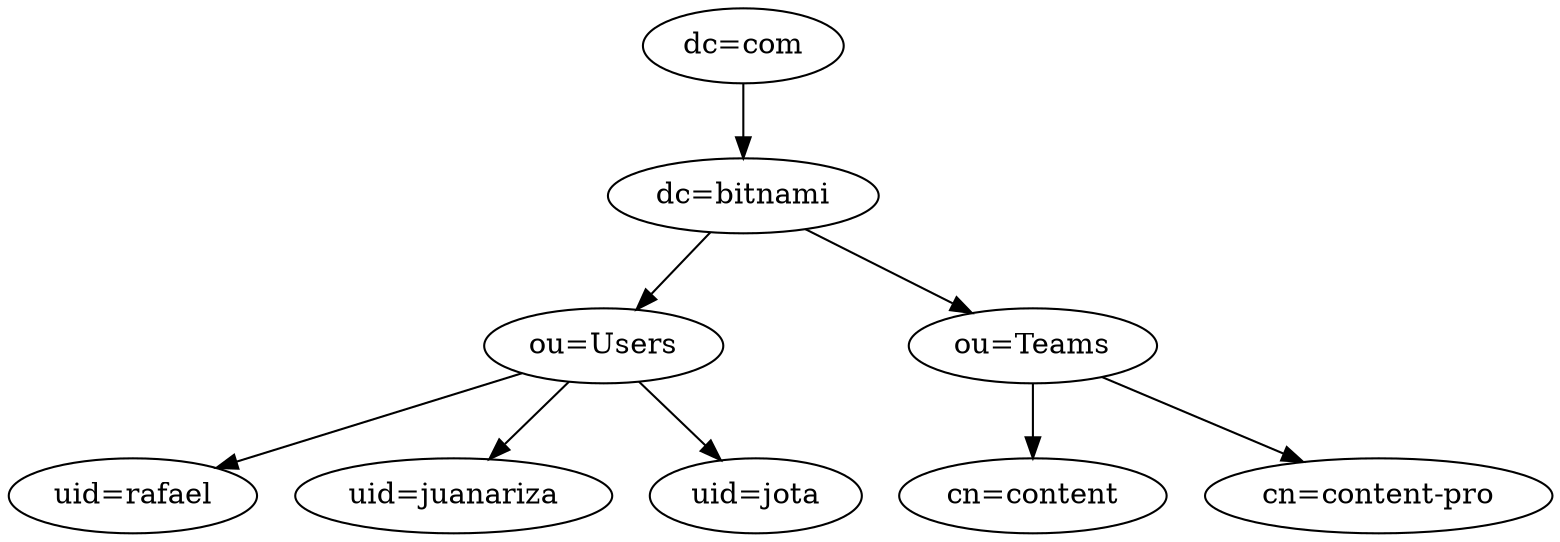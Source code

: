 digraph G {
  "dc=com" -> "dc=bitnami" -> "ou=Users" -> "uid=rafael";
  "ou=Users" -> "uid=juanariza";
  "ou=Users" -> "uid=jota";
  "dc=bitnami" -> "ou=Teams";
  "ou=Teams" -> "cn=content"
  "ou=Teams" -> "cn=content-pro"
}
